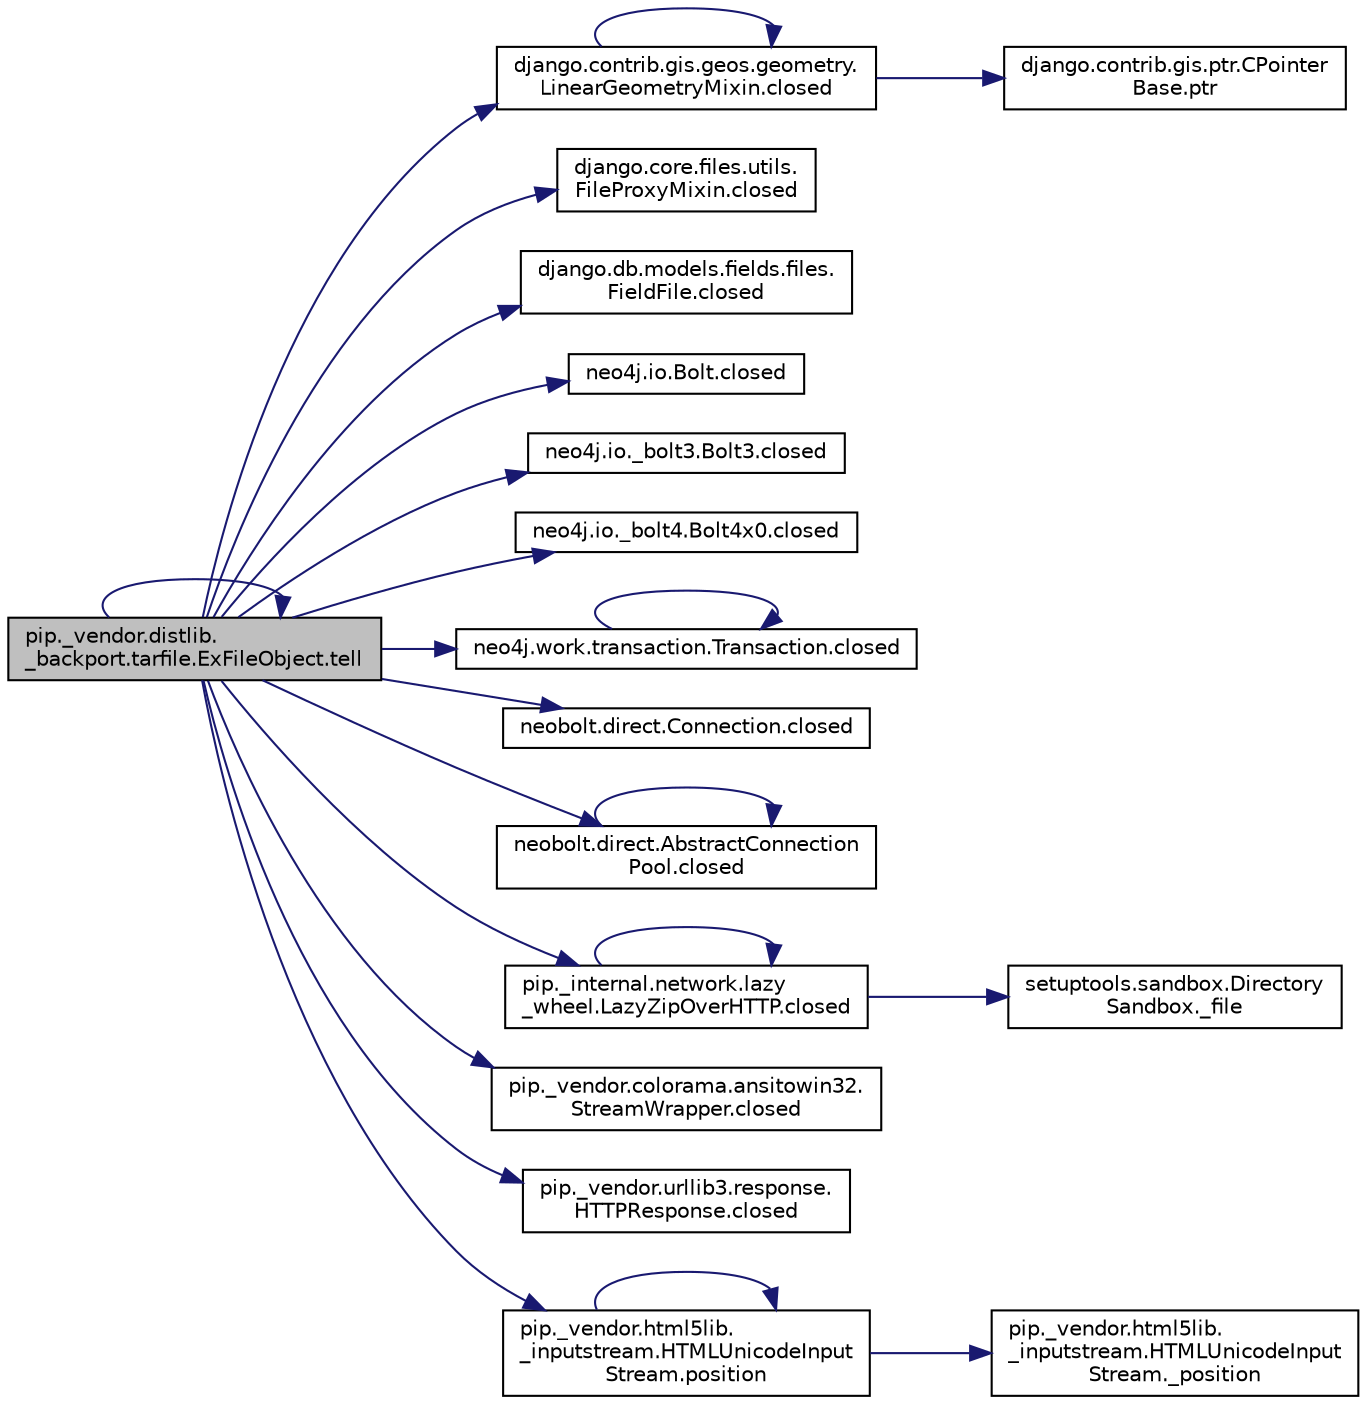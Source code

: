 digraph "pip._vendor.distlib._backport.tarfile.ExFileObject.tell"
{
 // LATEX_PDF_SIZE
  edge [fontname="Helvetica",fontsize="10",labelfontname="Helvetica",labelfontsize="10"];
  node [fontname="Helvetica",fontsize="10",shape=record];
  rankdir="LR";
  Node1 [label="pip._vendor.distlib.\l_backport.tarfile.ExFileObject.tell",height=0.2,width=0.4,color="black", fillcolor="grey75", style="filled", fontcolor="black",tooltip=" "];
  Node1 -> Node2 [color="midnightblue",fontsize="10",style="solid",fontname="Helvetica"];
  Node2 [label="django.contrib.gis.geos.geometry.\lLinearGeometryMixin.closed",height=0.2,width=0.4,color="black", fillcolor="white", style="filled",URL="$d3/d56/classdjango_1_1contrib_1_1gis_1_1geos_1_1geometry_1_1_linear_geometry_mixin.html#af3191ba60c38539950aae62ae5580909",tooltip=" "];
  Node2 -> Node2 [color="midnightblue",fontsize="10",style="solid",fontname="Helvetica"];
  Node2 -> Node3 [color="midnightblue",fontsize="10",style="solid",fontname="Helvetica"];
  Node3 [label="django.contrib.gis.ptr.CPointer\lBase.ptr",height=0.2,width=0.4,color="black", fillcolor="white", style="filled",URL="$da/dc5/classdjango_1_1contrib_1_1gis_1_1ptr_1_1_c_pointer_base.html#a234177319d249573c7dd6508c5ca9095",tooltip=" "];
  Node1 -> Node4 [color="midnightblue",fontsize="10",style="solid",fontname="Helvetica"];
  Node4 [label="django.core.files.utils.\lFileProxyMixin.closed",height=0.2,width=0.4,color="black", fillcolor="white", style="filled",URL="$de/dc9/classdjango_1_1core_1_1files_1_1utils_1_1_file_proxy_mixin.html#af092d7e2cbd4ba2482ab29203e378b23",tooltip=" "];
  Node1 -> Node5 [color="midnightblue",fontsize="10",style="solid",fontname="Helvetica"];
  Node5 [label="django.db.models.fields.files.\lFieldFile.closed",height=0.2,width=0.4,color="black", fillcolor="white", style="filled",URL="$d8/d02/classdjango_1_1db_1_1models_1_1fields_1_1files_1_1_field_file.html#af3b8e8d3a0113157819b6c44dd6ee7f4",tooltip=" "];
  Node1 -> Node6 [color="midnightblue",fontsize="10",style="solid",fontname="Helvetica"];
  Node6 [label="neo4j.io.Bolt.closed",height=0.2,width=0.4,color="black", fillcolor="white", style="filled",URL="$db/dec/classneo4j_1_1io_1_1_bolt.html#a10aee2620e74eac58be141a5edf5e52c",tooltip=" "];
  Node1 -> Node7 [color="midnightblue",fontsize="10",style="solid",fontname="Helvetica"];
  Node7 [label="neo4j.io._bolt3.Bolt3.closed",height=0.2,width=0.4,color="black", fillcolor="white", style="filled",URL="$db/d66/classneo4j_1_1io_1_1__bolt3_1_1_bolt3.html#a8faf54e60dca83ed95c0a0c0a0d8283d",tooltip=" "];
  Node1 -> Node8 [color="midnightblue",fontsize="10",style="solid",fontname="Helvetica"];
  Node8 [label="neo4j.io._bolt4.Bolt4x0.closed",height=0.2,width=0.4,color="black", fillcolor="white", style="filled",URL="$d2/dd8/classneo4j_1_1io_1_1__bolt4_1_1_bolt4x0.html#a225de1a95899b9e4983883bac62cbe1f",tooltip=" "];
  Node1 -> Node9 [color="midnightblue",fontsize="10",style="solid",fontname="Helvetica"];
  Node9 [label="neo4j.work.transaction.Transaction.closed",height=0.2,width=0.4,color="black", fillcolor="white", style="filled",URL="$d9/da3/classneo4j_1_1work_1_1transaction_1_1_transaction.html#ad4ce83d7cc0b1f935426ec77ca11cf8e",tooltip=" "];
  Node9 -> Node9 [color="midnightblue",fontsize="10",style="solid",fontname="Helvetica"];
  Node1 -> Node10 [color="midnightblue",fontsize="10",style="solid",fontname="Helvetica"];
  Node10 [label="neobolt.direct.Connection.closed",height=0.2,width=0.4,color="black", fillcolor="white", style="filled",URL="$d8/db4/classneobolt_1_1direct_1_1_connection.html#a165d22880ed85bcbfc4609f24e4b2b95",tooltip=" "];
  Node1 -> Node11 [color="midnightblue",fontsize="10",style="solid",fontname="Helvetica"];
  Node11 [label="neobolt.direct.AbstractConnection\lPool.closed",height=0.2,width=0.4,color="black", fillcolor="white", style="filled",URL="$dd/dec/classneobolt_1_1direct_1_1_abstract_connection_pool.html#a554145fd4502cab0def40d197d975010",tooltip=" "];
  Node11 -> Node11 [color="midnightblue",fontsize="10",style="solid",fontname="Helvetica"];
  Node1 -> Node12 [color="midnightblue",fontsize="10",style="solid",fontname="Helvetica"];
  Node12 [label="pip._internal.network.lazy\l_wheel.LazyZipOverHTTP.closed",height=0.2,width=0.4,color="black", fillcolor="white", style="filled",URL="$df/d67/classpip_1_1__internal_1_1network_1_1lazy__wheel_1_1_lazy_zip_over_h_t_t_p.html#a9b81a2e658e40d9ca0f0e41c5b874e44",tooltip=" "];
  Node12 -> Node13 [color="midnightblue",fontsize="10",style="solid",fontname="Helvetica"];
  Node13 [label="setuptools.sandbox.Directory\lSandbox._file",height=0.2,width=0.4,color="black", fillcolor="white", style="filled",URL="$d2/d0b/classsetuptools_1_1sandbox_1_1_directory_sandbox.html#aebaa4bbc5882d7bfe9bbb0b60c598d10",tooltip=" "];
  Node12 -> Node12 [color="midnightblue",fontsize="10",style="solid",fontname="Helvetica"];
  Node1 -> Node14 [color="midnightblue",fontsize="10",style="solid",fontname="Helvetica"];
  Node14 [label="pip._vendor.colorama.ansitowin32.\lStreamWrapper.closed",height=0.2,width=0.4,color="black", fillcolor="white", style="filled",URL="$d1/d37/classpip_1_1__vendor_1_1colorama_1_1ansitowin32_1_1_stream_wrapper.html#a6d3234e192b23abc051af465d71fb399",tooltip=" "];
  Node1 -> Node15 [color="midnightblue",fontsize="10",style="solid",fontname="Helvetica"];
  Node15 [label="pip._vendor.urllib3.response.\lHTTPResponse.closed",height=0.2,width=0.4,color="black", fillcolor="white", style="filled",URL="$dd/d5a/classpip_1_1__vendor_1_1urllib3_1_1response_1_1_h_t_t_p_response.html#a0d284ed4e05cc604f96639e3f1d02048",tooltip=" "];
  Node1 -> Node16 [color="midnightblue",fontsize="10",style="solid",fontname="Helvetica"];
  Node16 [label="pip._vendor.html5lib.\l_inputstream.HTMLUnicodeInput\lStream.position",height=0.2,width=0.4,color="black", fillcolor="white", style="filled",URL="$de/dab/classpip_1_1__vendor_1_1html5lib_1_1__inputstream_1_1_h_t_m_l_unicode_input_stream.html#a90c62310ce6ea093a8cd7746c58718f5",tooltip=" "];
  Node16 -> Node17 [color="midnightblue",fontsize="10",style="solid",fontname="Helvetica"];
  Node17 [label="pip._vendor.html5lib.\l_inputstream.HTMLUnicodeInput\lStream._position",height=0.2,width=0.4,color="black", fillcolor="white", style="filled",URL="$de/dab/classpip_1_1__vendor_1_1html5lib_1_1__inputstream_1_1_h_t_m_l_unicode_input_stream.html#a656d2457c4bd695bafda16a736b9a5c9",tooltip=" "];
  Node16 -> Node16 [color="midnightblue",fontsize="10",style="solid",fontname="Helvetica"];
  Node1 -> Node1 [color="midnightblue",fontsize="10",style="solid",fontname="Helvetica"];
}
